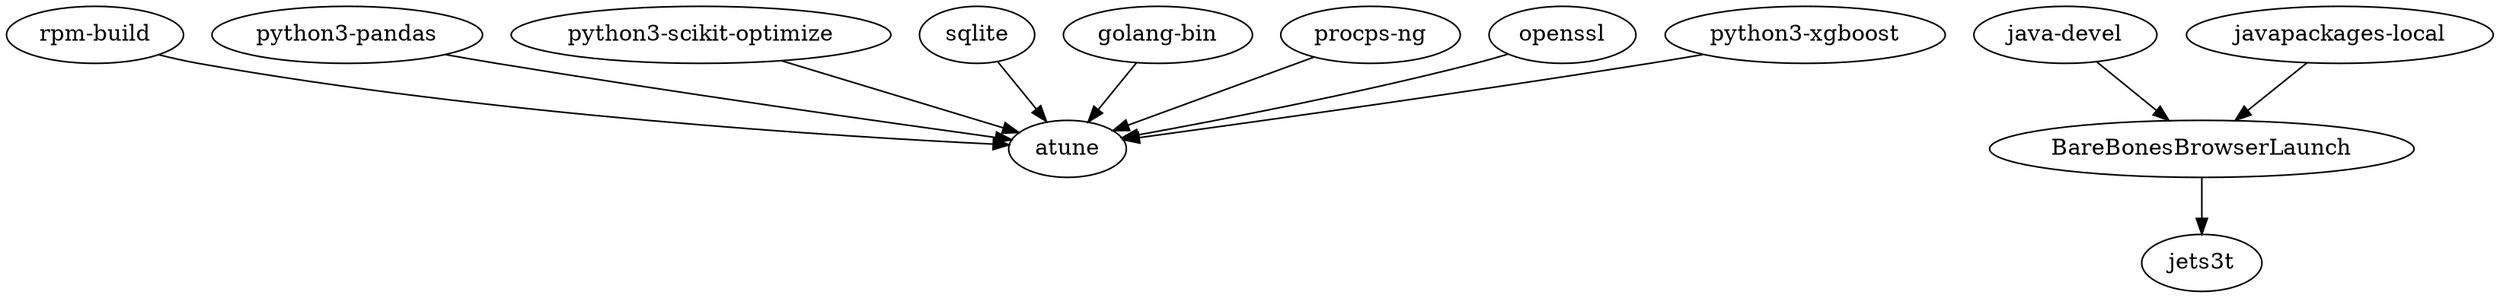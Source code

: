 // packges dependency table
digraph {
	"rpm-build"
	BareBonesBrowserLaunch
	"python3-pandas"
	"java-devel"
	"javapackages-local"
	"python3-scikit-optimize"
	sqlite
	"golang-bin"
	"procps-ng"
	jets3t
	openssl
	"python3-xgboost"
	atune
	"rpm-build" -> atune
	"golang-bin" -> atune
	"procps-ng" -> atune
	sqlite -> atune
	openssl -> atune
	"python3-scikit-optimize" -> atune
	"python3-pandas" -> atune
	"python3-xgboost" -> atune
	"java-devel" -> BareBonesBrowserLaunch
	"javapackages-local" -> BareBonesBrowserLaunch
	BareBonesBrowserLaunch -> jets3t
}
